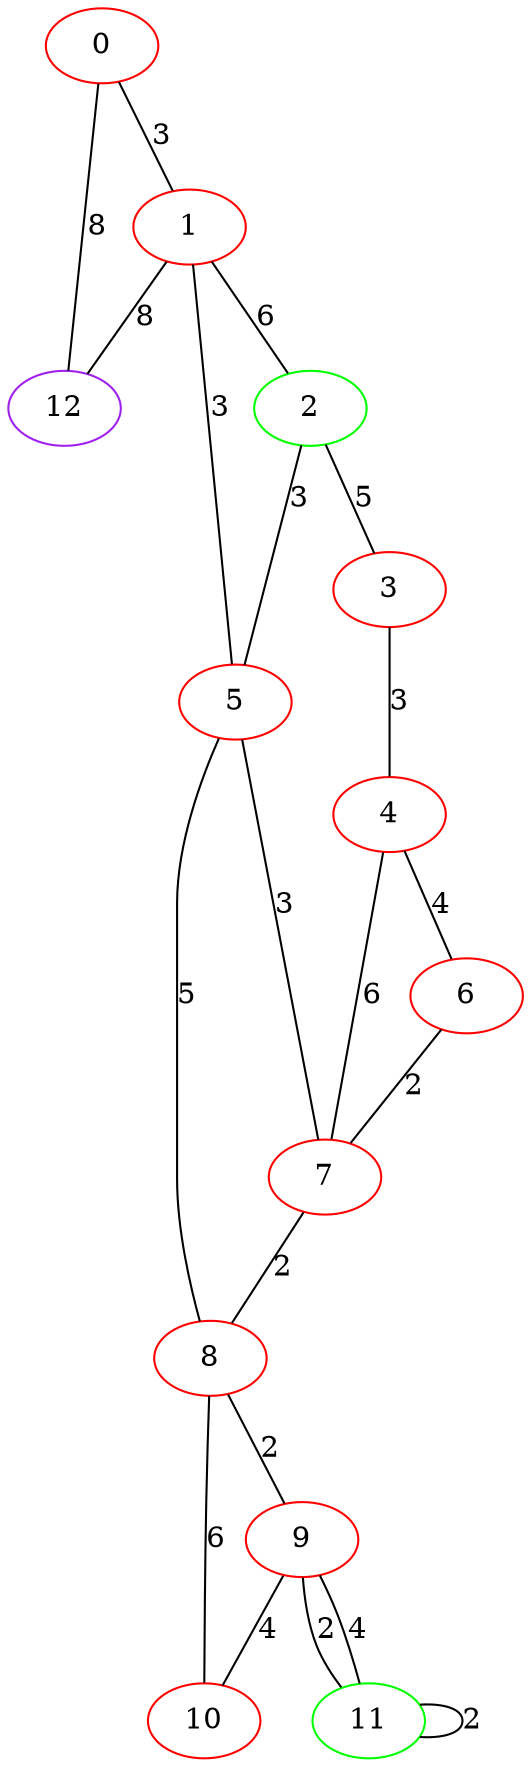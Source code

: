 graph "" {
0 [color=red, weight=1];
1 [color=red, weight=1];
2 [color=green, weight=2];
3 [color=red, weight=1];
4 [color=red, weight=1];
5 [color=red, weight=1];
6 [color=red, weight=1];
7 [color=red, weight=1];
8 [color=red, weight=1];
9 [color=red, weight=1];
10 [color=red, weight=1];
11 [color=green, weight=2];
12 [color=purple, weight=4];
0 -- 1  [key=0, label=3];
0 -- 12  [key=0, label=8];
1 -- 2  [key=0, label=6];
1 -- 12  [key=0, label=8];
1 -- 5  [key=0, label=3];
2 -- 3  [key=0, label=5];
2 -- 5  [key=0, label=3];
3 -- 4  [key=0, label=3];
4 -- 6  [key=0, label=4];
4 -- 7  [key=0, label=6];
5 -- 8  [key=0, label=5];
5 -- 7  [key=0, label=3];
6 -- 7  [key=0, label=2];
7 -- 8  [key=0, label=2];
8 -- 9  [key=0, label=2];
8 -- 10  [key=0, label=6];
9 -- 10  [key=0, label=4];
9 -- 11  [key=0, label=2];
9 -- 11  [key=1, label=4];
11 -- 11  [key=0, label=2];
}

